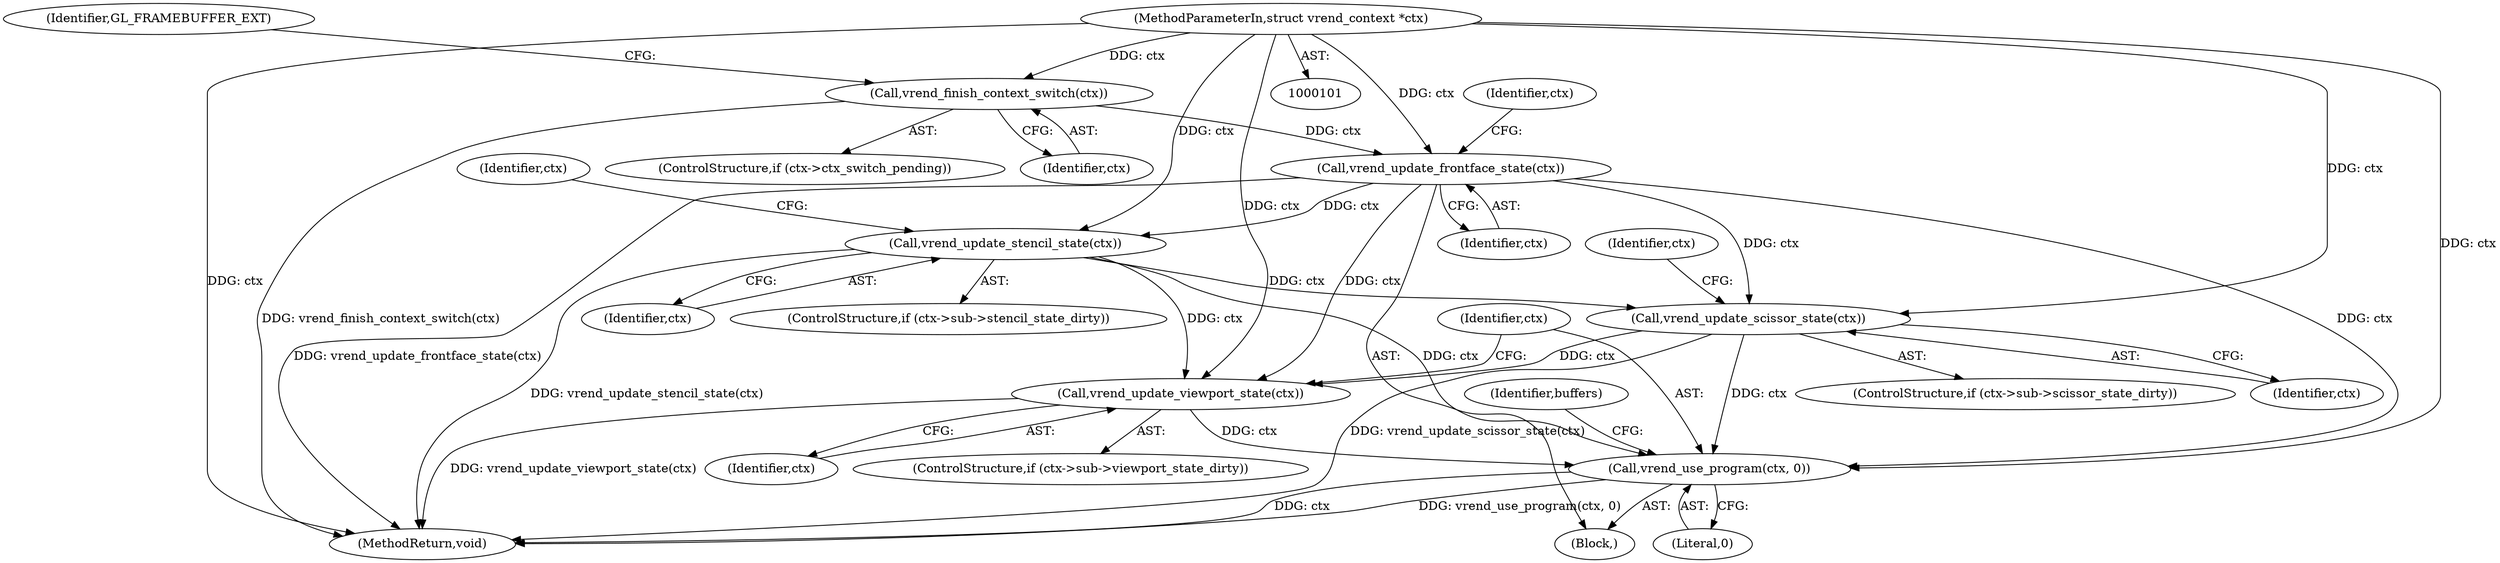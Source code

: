 digraph "0_virglrenderer_48f67f60967f963b698ec8df57ec6912a43d6282@API" {
"1000130" [label="(Call,vrend_update_frontface_state(ctx))"];
"1000121" [label="(Call,vrend_finish_context_switch(ctx))"];
"1000102" [label="(MethodParameterIn,struct vrend_context *ctx)"];
"1000138" [label="(Call,vrend_update_stencil_state(ctx))"];
"1000146" [label="(Call,vrend_update_scissor_state(ctx))"];
"1000154" [label="(Call,vrend_update_viewport_state(ctx))"];
"1000156" [label="(Call,vrend_use_program(ctx, 0))"];
"1000131" [label="(Identifier,ctx)"];
"1000117" [label="(ControlStructure,if (ctx->ctx_switch_pending))"];
"1000151" [label="(Identifier,ctx)"];
"1000102" [label="(MethodParameterIn,struct vrend_context *ctx)"];
"1000143" [label="(Identifier,ctx)"];
"1000155" [label="(Identifier,ctx)"];
"1000375" [label="(MethodReturn,void)"];
"1000156" [label="(Call,vrend_use_program(ctx, 0))"];
"1000140" [label="(ControlStructure,if (ctx->sub->scissor_state_dirty))"];
"1000130" [label="(Call,vrend_update_frontface_state(ctx))"];
"1000121" [label="(Call,vrend_finish_context_switch(ctx))"];
"1000132" [label="(ControlStructure,if (ctx->sub->stencil_state_dirty))"];
"1000135" [label="(Identifier,ctx)"];
"1000158" [label="(Literal,0)"];
"1000154" [label="(Call,vrend_update_viewport_state(ctx))"];
"1000122" [label="(Identifier,ctx)"];
"1000157" [label="(Identifier,ctx)"];
"1000139" [label="(Identifier,ctx)"];
"1000147" [label="(Identifier,ctx)"];
"1000146" [label="(Call,vrend_update_scissor_state(ctx))"];
"1000107" [label="(Block,)"];
"1000161" [label="(Identifier,buffers)"];
"1000148" [label="(ControlStructure,if (ctx->sub->viewport_state_dirty))"];
"1000138" [label="(Call,vrend_update_stencil_state(ctx))"];
"1000124" [label="(Identifier,GL_FRAMEBUFFER_EXT)"];
"1000130" -> "1000107"  [label="AST: "];
"1000130" -> "1000131"  [label="CFG: "];
"1000131" -> "1000130"  [label="AST: "];
"1000135" -> "1000130"  [label="CFG: "];
"1000130" -> "1000375"  [label="DDG: vrend_update_frontface_state(ctx)"];
"1000121" -> "1000130"  [label="DDG: ctx"];
"1000102" -> "1000130"  [label="DDG: ctx"];
"1000130" -> "1000138"  [label="DDG: ctx"];
"1000130" -> "1000146"  [label="DDG: ctx"];
"1000130" -> "1000154"  [label="DDG: ctx"];
"1000130" -> "1000156"  [label="DDG: ctx"];
"1000121" -> "1000117"  [label="AST: "];
"1000121" -> "1000122"  [label="CFG: "];
"1000122" -> "1000121"  [label="AST: "];
"1000124" -> "1000121"  [label="CFG: "];
"1000121" -> "1000375"  [label="DDG: vrend_finish_context_switch(ctx)"];
"1000102" -> "1000121"  [label="DDG: ctx"];
"1000102" -> "1000101"  [label="AST: "];
"1000102" -> "1000375"  [label="DDG: ctx"];
"1000102" -> "1000138"  [label="DDG: ctx"];
"1000102" -> "1000146"  [label="DDG: ctx"];
"1000102" -> "1000154"  [label="DDG: ctx"];
"1000102" -> "1000156"  [label="DDG: ctx"];
"1000138" -> "1000132"  [label="AST: "];
"1000138" -> "1000139"  [label="CFG: "];
"1000139" -> "1000138"  [label="AST: "];
"1000143" -> "1000138"  [label="CFG: "];
"1000138" -> "1000375"  [label="DDG: vrend_update_stencil_state(ctx)"];
"1000138" -> "1000146"  [label="DDG: ctx"];
"1000138" -> "1000154"  [label="DDG: ctx"];
"1000138" -> "1000156"  [label="DDG: ctx"];
"1000146" -> "1000140"  [label="AST: "];
"1000146" -> "1000147"  [label="CFG: "];
"1000147" -> "1000146"  [label="AST: "];
"1000151" -> "1000146"  [label="CFG: "];
"1000146" -> "1000375"  [label="DDG: vrend_update_scissor_state(ctx)"];
"1000146" -> "1000154"  [label="DDG: ctx"];
"1000146" -> "1000156"  [label="DDG: ctx"];
"1000154" -> "1000148"  [label="AST: "];
"1000154" -> "1000155"  [label="CFG: "];
"1000155" -> "1000154"  [label="AST: "];
"1000157" -> "1000154"  [label="CFG: "];
"1000154" -> "1000375"  [label="DDG: vrend_update_viewport_state(ctx)"];
"1000154" -> "1000156"  [label="DDG: ctx"];
"1000156" -> "1000107"  [label="AST: "];
"1000156" -> "1000158"  [label="CFG: "];
"1000157" -> "1000156"  [label="AST: "];
"1000158" -> "1000156"  [label="AST: "];
"1000161" -> "1000156"  [label="CFG: "];
"1000156" -> "1000375"  [label="DDG: ctx"];
"1000156" -> "1000375"  [label="DDG: vrend_use_program(ctx, 0)"];
}
